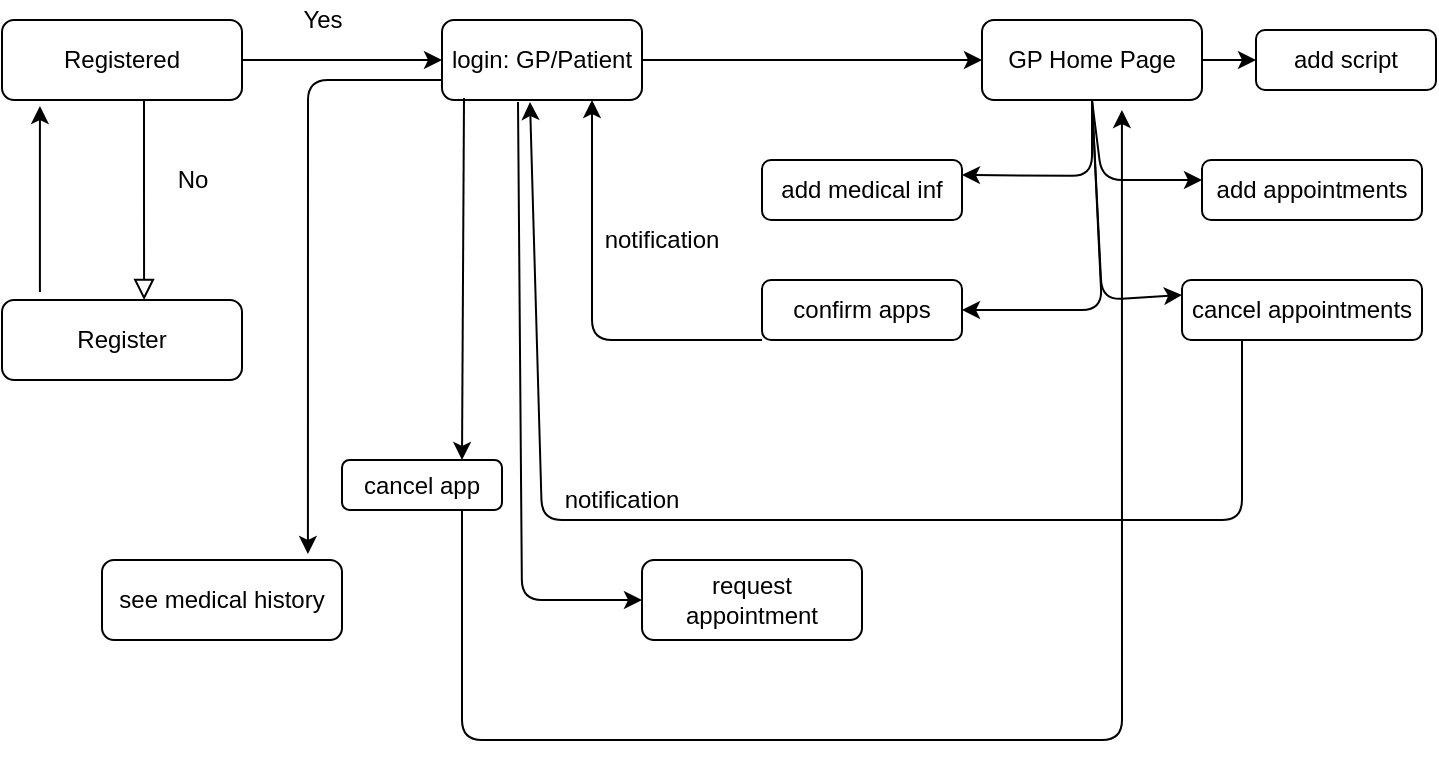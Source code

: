 <mxfile version="14.0.0" type="github">
  <diagram id="C5RBs43oDa-KdzZeNtuy" name="Page-1">
    <mxGraphModel dx="1186" dy="558" grid="1" gridSize="10" guides="1" tooltips="1" connect="1" arrows="1" fold="1" page="1" pageScale="1" pageWidth="827" pageHeight="1169" math="0" shadow="0">
      <root>
        <mxCell id="WIyWlLk6GJQsqaUBKTNV-0" />
        <mxCell id="WIyWlLk6GJQsqaUBKTNV-1" parent="WIyWlLk6GJQsqaUBKTNV-0" />
        <mxCell id="WIyWlLk6GJQsqaUBKTNV-2" value="" style="rounded=0;html=1;jettySize=auto;orthogonalLoop=1;fontSize=11;endArrow=block;endFill=0;endSize=8;strokeWidth=1;shadow=0;labelBackgroundColor=none;edgeStyle=orthogonalEdgeStyle;entryX=0.592;entryY=0;entryDx=0;entryDy=0;entryPerimeter=0;" parent="WIyWlLk6GJQsqaUBKTNV-1" source="WIyWlLk6GJQsqaUBKTNV-3" target="WIyWlLk6GJQsqaUBKTNV-11" edge="1">
          <mxGeometry relative="1" as="geometry">
            <mxPoint x="220" y="170" as="targetPoint" />
            <Array as="points">
              <mxPoint x="181" y="110" />
              <mxPoint x="181" y="110" />
            </Array>
          </mxGeometry>
        </mxCell>
        <mxCell id="WIyWlLk6GJQsqaUBKTNV-3" value="Registered" style="rounded=1;whiteSpace=wrap;html=1;fontSize=12;glass=0;strokeWidth=1;shadow=0;" parent="WIyWlLk6GJQsqaUBKTNV-1" vertex="1">
          <mxGeometry x="110" y="30" width="120" height="40" as="geometry" />
        </mxCell>
        <mxCell id="WIyWlLk6GJQsqaUBKTNV-11" value="Register" style="rounded=1;whiteSpace=wrap;html=1;fontSize=12;glass=0;strokeWidth=1;shadow=0;" parent="WIyWlLk6GJQsqaUBKTNV-1" vertex="1">
          <mxGeometry x="110" y="170" width="120" height="40" as="geometry" />
        </mxCell>
        <mxCell id="ecnSU_LmTm5ht7aOK_WM-0" value="" style="endArrow=classic;html=1;" parent="WIyWlLk6GJQsqaUBKTNV-1" edge="1">
          <mxGeometry width="50" height="50" relative="1" as="geometry">
            <mxPoint x="230" y="50" as="sourcePoint" />
            <mxPoint x="330" y="50" as="targetPoint" />
          </mxGeometry>
        </mxCell>
        <mxCell id="ecnSU_LmTm5ht7aOK_WM-1" value="login: GP/Patient" style="rounded=1;whiteSpace=wrap;html=1;" parent="WIyWlLk6GJQsqaUBKTNV-1" vertex="1">
          <mxGeometry x="330" y="30" width="100" height="40" as="geometry" />
        </mxCell>
        <mxCell id="aLkyaS9l3oybWD-G5dBO-0" value="GP Home Page" style="rounded=1;whiteSpace=wrap;html=1;" vertex="1" parent="WIyWlLk6GJQsqaUBKTNV-1">
          <mxGeometry x="600" y="30" width="110" height="40" as="geometry" />
        </mxCell>
        <mxCell id="aLkyaS9l3oybWD-G5dBO-1" value="" style="endArrow=classic;html=1;entryX=0;entryY=0.5;entryDx=0;entryDy=0;" edge="1" parent="WIyWlLk6GJQsqaUBKTNV-1" target="aLkyaS9l3oybWD-G5dBO-0">
          <mxGeometry width="50" height="50" relative="1" as="geometry">
            <mxPoint x="430" y="50" as="sourcePoint" />
            <mxPoint x="610" y="100" as="targetPoint" />
          </mxGeometry>
        </mxCell>
        <mxCell id="aLkyaS9l3oybWD-G5dBO-3" value="add script" style="rounded=1;whiteSpace=wrap;html=1;" vertex="1" parent="WIyWlLk6GJQsqaUBKTNV-1">
          <mxGeometry x="737" y="35" width="90" height="30" as="geometry" />
        </mxCell>
        <mxCell id="aLkyaS9l3oybWD-G5dBO-4" value="add medical inf" style="rounded=1;whiteSpace=wrap;html=1;" vertex="1" parent="WIyWlLk6GJQsqaUBKTNV-1">
          <mxGeometry x="490" y="100" width="100" height="30" as="geometry" />
        </mxCell>
        <mxCell id="aLkyaS9l3oybWD-G5dBO-5" value="add appointments" style="rounded=1;whiteSpace=wrap;html=1;" vertex="1" parent="WIyWlLk6GJQsqaUBKTNV-1">
          <mxGeometry x="710" y="100" width="110" height="30" as="geometry" />
        </mxCell>
        <mxCell id="aLkyaS9l3oybWD-G5dBO-6" value="confirm apps" style="rounded=1;whiteSpace=wrap;html=1;" vertex="1" parent="WIyWlLk6GJQsqaUBKTNV-1">
          <mxGeometry x="490" y="160" width="100" height="30" as="geometry" />
        </mxCell>
        <mxCell id="aLkyaS9l3oybWD-G5dBO-7" value="cancel appointments" style="rounded=1;whiteSpace=wrap;html=1;" vertex="1" parent="WIyWlLk6GJQsqaUBKTNV-1">
          <mxGeometry x="700" y="160" width="120" height="30" as="geometry" />
        </mxCell>
        <mxCell id="aLkyaS9l3oybWD-G5dBO-8" value="" style="endArrow=classic;html=1;exitX=1;exitY=0.5;exitDx=0;exitDy=0;entryX=0;entryY=0.5;entryDx=0;entryDy=0;entryPerimeter=0;" edge="1" parent="WIyWlLk6GJQsqaUBKTNV-1" source="aLkyaS9l3oybWD-G5dBO-0" target="aLkyaS9l3oybWD-G5dBO-3">
          <mxGeometry width="50" height="50" relative="1" as="geometry">
            <mxPoint x="680" y="140" as="sourcePoint" />
            <mxPoint x="730" y="90" as="targetPoint" />
          </mxGeometry>
        </mxCell>
        <mxCell id="aLkyaS9l3oybWD-G5dBO-9" value="" style="endArrow=classic;html=1;entryX=1;entryY=0.25;entryDx=0;entryDy=0;exitX=0.5;exitY=1;exitDx=0;exitDy=0;" edge="1" parent="WIyWlLk6GJQsqaUBKTNV-1" source="aLkyaS9l3oybWD-G5dBO-0" target="aLkyaS9l3oybWD-G5dBO-4">
          <mxGeometry width="50" height="50" relative="1" as="geometry">
            <mxPoint x="610" y="130" as="sourcePoint" />
            <mxPoint x="660" y="80" as="targetPoint" />
            <Array as="points">
              <mxPoint x="655" y="108" />
            </Array>
          </mxGeometry>
        </mxCell>
        <mxCell id="aLkyaS9l3oybWD-G5dBO-11" value="" style="endArrow=classic;html=1;entryX=1;entryY=0.5;entryDx=0;entryDy=0;exitX=0.5;exitY=1;exitDx=0;exitDy=0;" edge="1" parent="WIyWlLk6GJQsqaUBKTNV-1" source="aLkyaS9l3oybWD-G5dBO-0" target="aLkyaS9l3oybWD-G5dBO-6">
          <mxGeometry width="50" height="50" relative="1" as="geometry">
            <mxPoint x="650" y="70" as="sourcePoint" />
            <mxPoint x="660" y="190" as="targetPoint" />
            <Array as="points">
              <mxPoint x="660" y="175" />
            </Array>
          </mxGeometry>
        </mxCell>
        <mxCell id="aLkyaS9l3oybWD-G5dBO-12" value="" style="endArrow=classic;html=1;exitX=0.5;exitY=1;exitDx=0;exitDy=0;" edge="1" parent="WIyWlLk6GJQsqaUBKTNV-1" source="aLkyaS9l3oybWD-G5dBO-0">
          <mxGeometry width="50" height="50" relative="1" as="geometry">
            <mxPoint x="670" y="160" as="sourcePoint" />
            <mxPoint x="710" y="110" as="targetPoint" />
            <Array as="points">
              <mxPoint x="660" y="110" />
            </Array>
          </mxGeometry>
        </mxCell>
        <mxCell id="aLkyaS9l3oybWD-G5dBO-13" value="" style="endArrow=classic;html=1;exitX=0.5;exitY=1;exitDx=0;exitDy=0;entryX=0;entryY=0.25;entryDx=0;entryDy=0;" edge="1" parent="WIyWlLk6GJQsqaUBKTNV-1" source="aLkyaS9l3oybWD-G5dBO-0" target="aLkyaS9l3oybWD-G5dBO-7">
          <mxGeometry width="50" height="50" relative="1" as="geometry">
            <mxPoint x="630" y="200" as="sourcePoint" />
            <mxPoint x="720" y="200" as="targetPoint" />
            <Array as="points">
              <mxPoint x="660" y="170" />
            </Array>
          </mxGeometry>
        </mxCell>
        <mxCell id="aLkyaS9l3oybWD-G5dBO-14" value="see medical history" style="rounded=1;whiteSpace=wrap;html=1;" vertex="1" parent="WIyWlLk6GJQsqaUBKTNV-1">
          <mxGeometry x="160" y="300" width="120" height="40" as="geometry" />
        </mxCell>
        <mxCell id="aLkyaS9l3oybWD-G5dBO-15" value="No" style="text;html=1;align=center;verticalAlign=middle;resizable=0;points=[];autosize=1;" vertex="1" parent="WIyWlLk6GJQsqaUBKTNV-1">
          <mxGeometry x="190" y="100" width="30" height="20" as="geometry" />
        </mxCell>
        <mxCell id="aLkyaS9l3oybWD-G5dBO-16" value="Yes" style="text;html=1;align=center;verticalAlign=middle;resizable=0;points=[];autosize=1;" vertex="1" parent="WIyWlLk6GJQsqaUBKTNV-1">
          <mxGeometry x="250" y="20" width="40" height="20" as="geometry" />
        </mxCell>
        <mxCell id="aLkyaS9l3oybWD-G5dBO-17" value="" style="endArrow=classic;html=1;exitX=0.158;exitY=-0.1;exitDx=0;exitDy=0;exitPerimeter=0;entryX=0.158;entryY=1.075;entryDx=0;entryDy=0;entryPerimeter=0;" edge="1" parent="WIyWlLk6GJQsqaUBKTNV-1" source="WIyWlLk6GJQsqaUBKTNV-11" target="WIyWlLk6GJQsqaUBKTNV-3">
          <mxGeometry width="50" height="50" relative="1" as="geometry">
            <mxPoint x="100" y="135" as="sourcePoint" />
            <mxPoint x="150" y="85" as="targetPoint" />
          </mxGeometry>
        </mxCell>
        <mxCell id="aLkyaS9l3oybWD-G5dBO-18" value="request appointment" style="rounded=1;whiteSpace=wrap;html=1;" vertex="1" parent="WIyWlLk6GJQsqaUBKTNV-1">
          <mxGeometry x="430" y="300" width="110" height="40" as="geometry" />
        </mxCell>
        <mxCell id="aLkyaS9l3oybWD-G5dBO-19" value="" style="endArrow=classic;html=1;exitX=0;exitY=0.75;exitDx=0;exitDy=0;entryX=0.858;entryY=-0.075;entryDx=0;entryDy=0;entryPerimeter=0;" edge="1" parent="WIyWlLk6GJQsqaUBKTNV-1" source="ecnSU_LmTm5ht7aOK_WM-1" target="aLkyaS9l3oybWD-G5dBO-14">
          <mxGeometry width="50" height="50" relative="1" as="geometry">
            <mxPoint x="340" y="210" as="sourcePoint" />
            <mxPoint x="390" y="160" as="targetPoint" />
            <Array as="points">
              <mxPoint x="300" y="60" />
              <mxPoint x="263" y="60" />
            </Array>
          </mxGeometry>
        </mxCell>
        <mxCell id="aLkyaS9l3oybWD-G5dBO-20" value="" style="endArrow=classic;html=1;exitX=0.38;exitY=1.025;exitDx=0;exitDy=0;entryX=0;entryY=0.5;entryDx=0;entryDy=0;exitPerimeter=0;" edge="1" parent="WIyWlLk6GJQsqaUBKTNV-1" source="ecnSU_LmTm5ht7aOK_WM-1" target="aLkyaS9l3oybWD-G5dBO-18">
          <mxGeometry width="50" height="50" relative="1" as="geometry">
            <mxPoint x="390" y="290" as="sourcePoint" />
            <mxPoint x="390" y="300" as="targetPoint" />
            <Array as="points">
              <mxPoint x="370" y="320" />
            </Array>
          </mxGeometry>
        </mxCell>
        <mxCell id="aLkyaS9l3oybWD-G5dBO-21" value="" style="endArrow=classic;html=1;entryX=0.75;entryY=1;entryDx=0;entryDy=0;exitX=0;exitY=1;exitDx=0;exitDy=0;" edge="1" parent="WIyWlLk6GJQsqaUBKTNV-1" source="aLkyaS9l3oybWD-G5dBO-6" target="ecnSU_LmTm5ht7aOK_WM-1">
          <mxGeometry width="50" height="50" relative="1" as="geometry">
            <mxPoint x="405" y="190" as="sourcePoint" />
            <mxPoint x="439" y="110" as="targetPoint" />
            <Array as="points">
              <mxPoint x="405" y="190" />
            </Array>
          </mxGeometry>
        </mxCell>
        <mxCell id="aLkyaS9l3oybWD-G5dBO-22" value="notification" style="text;html=1;strokeColor=none;fillColor=none;align=center;verticalAlign=middle;whiteSpace=wrap;rounded=0;" vertex="1" parent="WIyWlLk6GJQsqaUBKTNV-1">
          <mxGeometry x="420" y="130" width="40" height="20" as="geometry" />
        </mxCell>
        <mxCell id="aLkyaS9l3oybWD-G5dBO-23" value="" style="endArrow=classic;html=1;exitX=0.25;exitY=1;exitDx=0;exitDy=0;entryX=0.44;entryY=1.025;entryDx=0;entryDy=0;entryPerimeter=0;" edge="1" parent="WIyWlLk6GJQsqaUBKTNV-1" source="aLkyaS9l3oybWD-G5dBO-7" target="ecnSU_LmTm5ht7aOK_WM-1">
          <mxGeometry width="50" height="50" relative="1" as="geometry">
            <mxPoint x="760" y="210" as="sourcePoint" />
            <mxPoint x="400" y="280" as="targetPoint" />
            <Array as="points">
              <mxPoint x="730" y="280" />
              <mxPoint x="380" y="280" />
            </Array>
          </mxGeometry>
        </mxCell>
        <mxCell id="aLkyaS9l3oybWD-G5dBO-24" value="notification" style="text;html=1;strokeColor=none;fillColor=none;align=center;verticalAlign=middle;whiteSpace=wrap;rounded=0;" vertex="1" parent="WIyWlLk6GJQsqaUBKTNV-1">
          <mxGeometry x="400" y="260" width="40" height="20" as="geometry" />
        </mxCell>
        <mxCell id="aLkyaS9l3oybWD-G5dBO-25" value="cancel app" style="rounded=1;whiteSpace=wrap;html=1;" vertex="1" parent="WIyWlLk6GJQsqaUBKTNV-1">
          <mxGeometry x="280" y="250" width="80" height="25" as="geometry" />
        </mxCell>
        <mxCell id="aLkyaS9l3oybWD-G5dBO-26" value="" style="endArrow=classic;html=1;exitX=0.11;exitY=0.975;exitDx=0;exitDy=0;exitPerimeter=0;entryX=0.75;entryY=0;entryDx=0;entryDy=0;" edge="1" parent="WIyWlLk6GJQsqaUBKTNV-1" source="ecnSU_LmTm5ht7aOK_WM-1" target="aLkyaS9l3oybWD-G5dBO-25">
          <mxGeometry width="50" height="50" relative="1" as="geometry">
            <mxPoint x="390" y="290" as="sourcePoint" />
            <mxPoint x="440" y="240" as="targetPoint" />
          </mxGeometry>
        </mxCell>
        <mxCell id="aLkyaS9l3oybWD-G5dBO-27" value="" style="endArrow=classic;html=1;exitX=0.75;exitY=1;exitDx=0;exitDy=0;entryX=0.636;entryY=1.125;entryDx=0;entryDy=0;entryPerimeter=0;" edge="1" parent="WIyWlLk6GJQsqaUBKTNV-1" source="aLkyaS9l3oybWD-G5dBO-25" target="aLkyaS9l3oybWD-G5dBO-0">
          <mxGeometry width="50" height="50" relative="1" as="geometry">
            <mxPoint x="390" y="290" as="sourcePoint" />
            <mxPoint x="670" y="300" as="targetPoint" />
            <Array as="points">
              <mxPoint x="340" y="390" />
              <mxPoint x="670" y="390" />
            </Array>
          </mxGeometry>
        </mxCell>
      </root>
    </mxGraphModel>
  </diagram>
</mxfile>
